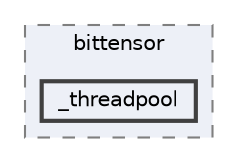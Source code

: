 digraph "/Users/macthrasher/bittensor/bittensor/_threadpool"
{
 // LATEX_PDF_SIZE
  bgcolor="transparent";
  edge [fontname=Helvetica,fontsize=10,labelfontname=Helvetica,labelfontsize=10];
  node [fontname=Helvetica,fontsize=10,shape=box,height=0.2,width=0.4];
  compound=true
  subgraph clusterdir_f169d542b9721b111e65b1075befb384 {
    graph [ bgcolor="#edf0f7", pencolor="grey50", label="bittensor", fontname=Helvetica,fontsize=10 style="filled,dashed", URL="dir_f169d542b9721b111e65b1075befb384.html",tooltip=""]
  dir_0a21b6c814ca006ebe6e8df82e5ca538 [label="_threadpool", fillcolor="#edf0f7", color="grey25", style="filled,bold", URL="dir_0a21b6c814ca006ebe6e8df82e5ca538.html",tooltip=""];
  }
}
